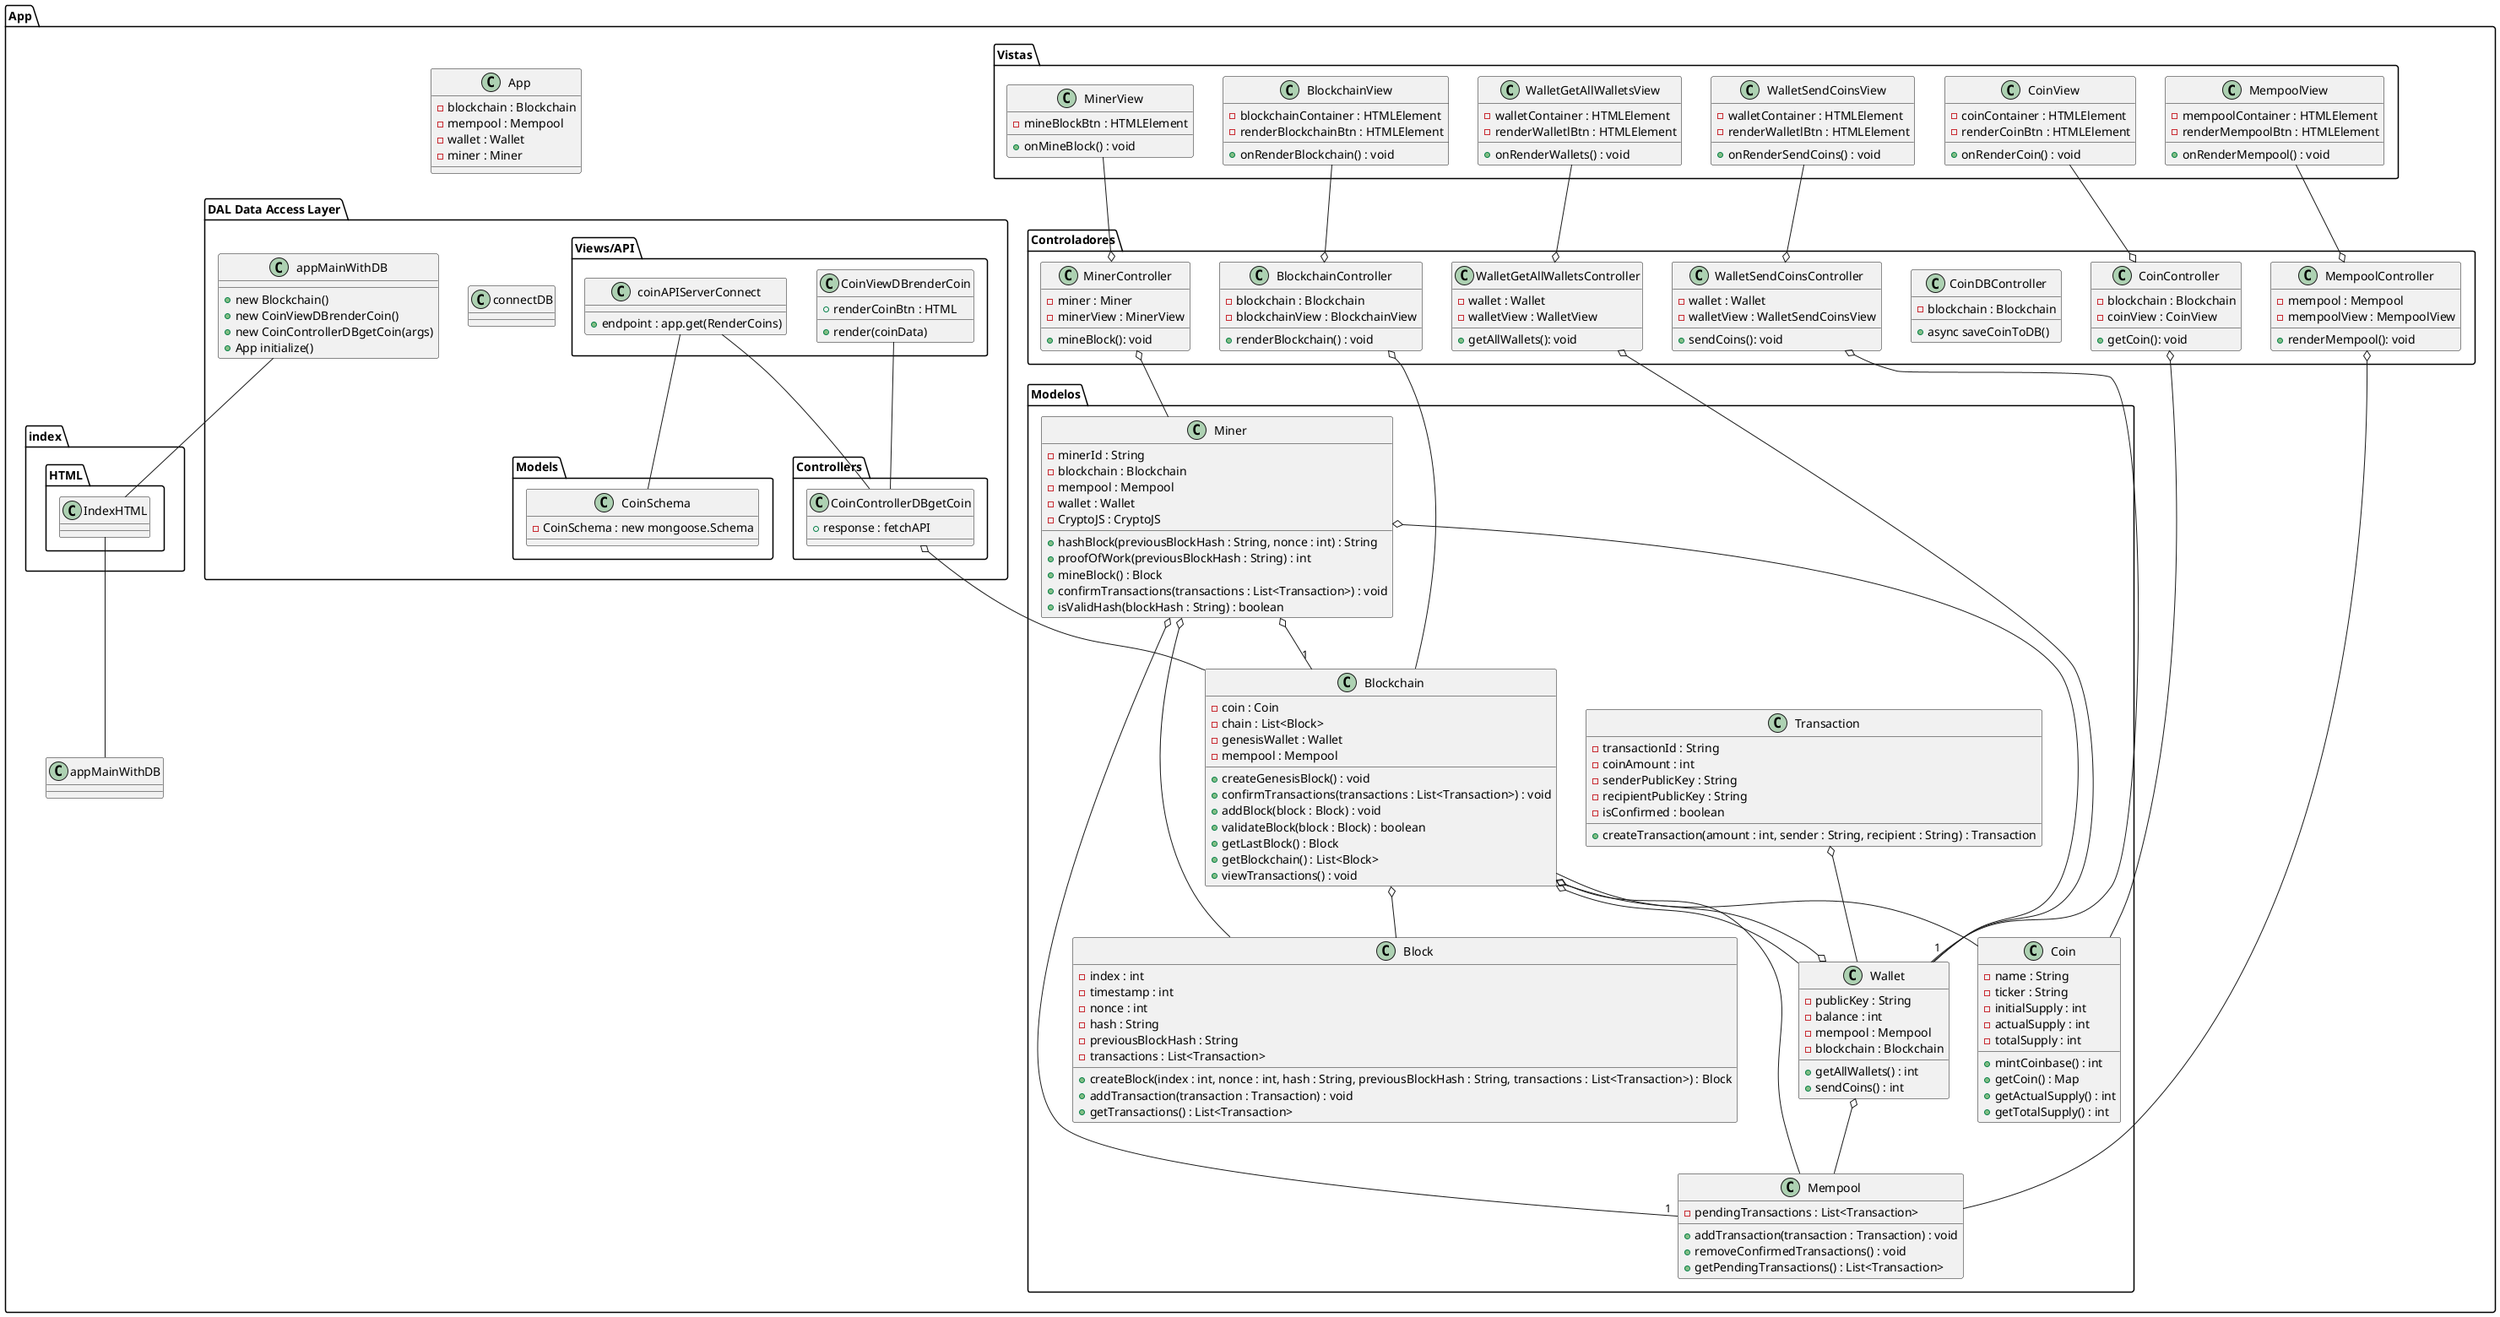 @startuml 8

package "App"{

  package "index.HTML" {
    class IndexHTML{}
  }
   IndexHTML -- appMainWithDB


  class App {
    -blockchain : Blockchain
    -mempool : Mempool
    -wallet : Wallet
    -miner : Miner
  }


  package "Modelos" {
    class Blockchain {
      -coin : Coin
      -chain : List<Block>
      -genesisWallet : Wallet
      -mempool : Mempool
      +createGenesisBlock() : void
      +confirmTransactions(transactions : List<Transaction>) : void
      +addBlock(block : Block) : void
      +validateBlock(block : Block) : boolean
      +getLastBlock() : Block
      +getBlockchain() : List<Block>
      +viewTransactions() : void
    }
    Blockchain o-- Coin
    Blockchain o-- Wallet
    Blockchain o-- Mempool
    Blockchain o-- Block

    class Miner {
      -minerId : String
      -blockchain : Blockchain
      -mempool : Mempool
      -wallet : Wallet
      -CryptoJS : CryptoJS
      +hashBlock(previousBlockHash : String, nonce : int) : String
      +proofOfWork(previousBlockHash : String) : int
      +mineBlock() : Block
      +confirmTransactions(transactions : List<Transaction>) : void
      +isValidHash(blockHash : String) : boolean
    }
    Miner o-- "1" Blockchain
    Miner o-- "1" Mempool
    Miner o-- "1" Wallet
    Miner o-- Block

    class Mempool {
      -pendingTransactions : List<Transaction>
      +addTransaction(transaction : Transaction) : void
      +removeConfirmedTransactions() : void
      +getPendingTransactions() : List<Transaction>
    }

    class Wallet {
      -publicKey : String
      -balance : int
      -mempool : Mempool
      -blockchain : Blockchain
      +getAllWallets() : int
      +sendCoins() : int
    }
    Wallet o-- Mempool
    Wallet o-- Blockchain

    class Block {
      -index : int
      -timestamp : int
      -nonce : int
      -hash : String
      -previousBlockHash : String
      -transactions : List<Transaction>
      +createBlock(index : int, nonce : int, hash : String, previousBlockHash : String, transactions : List<Transaction>) : Block
      +addTransaction(transaction : Transaction) : void
      +getTransactions() : List<Transaction>
    }

    class Coin {
      -name : String
      -ticker : String
      -initialSupply : int
      -actualSupply : int
      -totalSupply : int
      +mintCoinbase() : int
      +getCoin() : Map
      +getActualSupply() : int
      +getTotalSupply() : int
    }

    class Transaction {
      -transactionId : String
      -coinAmount : int
      -senderPublicKey : String
      -recipientPublicKey : String
      -isConfirmed : boolean
      +createTransaction(amount : int, sender : String, recipient : String) : Transaction
    }
    Transaction o-- Wallet
  }

  package "Controladores" {
    class BlockchainController {
      -blockchain : Blockchain
      -blockchainView : BlockchainView
      +renderBlockchain() : void
    }
    BlockchainController o-- Blockchain

    class CoinController{
      -blockchain : Blockchain
      -coinView : CoinView
      +getCoin(): void
    }
    CoinController o-- Coin


    class CoinDBController{
      -blockchain : Blockchain
      +async saveCoinToDB()
    }

    class MinerController{
      -miner : Miner
      -minerView : MinerView
      +mineBlock(): void
    }
    MinerController o-- Miner

    class MempoolController{
      -mempool : Mempool
      -mempoolView : MempoolView
      +renderMempool(): void
    }
    MempoolController o-- Mempool

    class WalletGetAllWalletsController{
      -wallet : Wallet
      -walletView : WalletView
      +getAllWallets(): void
    }
    WalletGetAllWalletsController o-- Wallet

    class WalletSendCoinsController{
      -wallet : Wallet
      -walletView : WalletSendCoinsView
      +sendCoins(): void
    }
    WalletSendCoinsController o-- Wallet
  }

  package "Vistas" {
    class BlockchainView {
      -blockchainContainer : HTMLElement
      -renderBlockchainBtn : HTMLElement
      +onRenderBlockchain() : void
    }
    BlockchainView --o BlockchainController

    class CoinView {
      -coinContainer : HTMLElement
      -renderCoinBtn : HTMLElement
      +onRenderCoin() : void
    }
    CoinView --o CoinController


    class MempoolView {
      -mempoolContainer : HTMLElement
      -renderMempoolBtn : HTMLElement
      +onRenderMempool() : void
    }
    MempoolView --o MempoolController


    class MinerView {
      -mineBlockBtn : HTMLElement
      +onMineBlock() : void
    }
    MinerView --o MinerController

    class WalletGetAllWalletsView {
      -walletContainer : HTMLElement
      -renderWalletlBtn : HTMLElement
      +onRenderWallets() : void
    }
    WalletGetAllWalletsView --o WalletGetAllWalletsController

    class WalletSendCoinsView{
      -walletContainer : HTMLElement
      -renderWalletlBtn : HTMLElement
      +onRenderSendCoins() : void
    }
    WalletSendCoinsView --o WalletSendCoinsController
  }

  package "DAL Data Access Layer" {

    class connectDB{}

    class appMainWithDB{
      +new Blockchain()
      +new CoinViewDBrenderCoin()
      +new CoinControllerDBgetCoin(args)
      +App initialize()
    }
    appMainWithDB -- IndexHTML

    package "Models" {
      class CoinSchema{
        -CoinSchema : new mongoose.Schema
      }      
    }

    package "Controllers" {
      class CoinControllerDBgetCoin{
        + response : fetchAPI
      }
      CoinControllerDBgetCoin o-- Blockchain
    }


    package "Views/API" {
      class coinAPIServerConnect{
        + endpoint : app.get(RenderCoins)
      }
      coinAPIServerConnect -- CoinSchema
      coinAPIServerConnect --  CoinControllerDBgetCoin


      class CoinViewDBrenderCoin{
        + renderCoinBtn : HTML
        +render(coinData)
      }
      CoinViewDBrenderCoin -- CoinControllerDBgetCoin

    }
  }
}


@enduml

